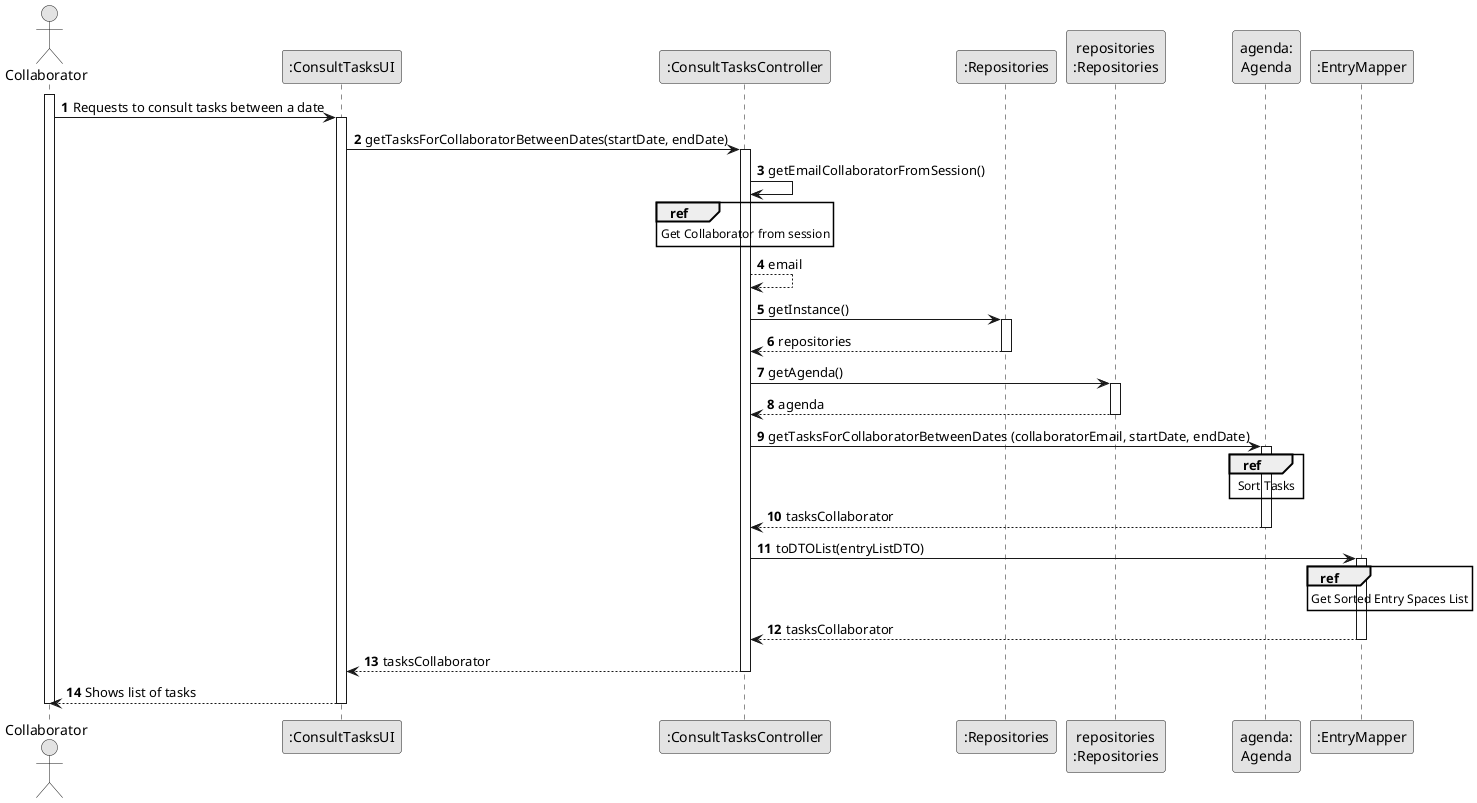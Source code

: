 @startuml
skinparam monochrome true
skinparam packageStyle rectangle
skinparam shadowing false

autonumber

'hide footbox
actor "Collaborator" as COLLABORATOR
participant ":ConsultTasksUI" as UI
participant ":ConsultTasksController" as CTRL
participant ":Repositories" as REP
participant "repositories\n:Repositories" as REPS
participant "agenda:\nAgenda" as AGENDA
participant ":EntryMapper" as entryMAPPER

activate COLLABORATOR

COLLABORATOR -> UI : Requests to consult tasks between a date
    activate UI


    UI -> CTRL : getTasksForCollaboratorBetweenDates(startDate, endDate)
        activate CTRL

            CTRL -> CTRL: getEmailCollaboratorFromSession()

            ref over CTRL
                Get Collaborator from session
            end ref

            CTRL --> CTRL: email



        CTRL -> REP : getInstance()
        activate REP

        REP --> CTRL: repositories
        deactivate REP

        CTRL -> REPS : getAgenda()
        activate REPS

        REPS --> CTRL: agenda
        deactivate REPS

        CTRL -> AGENDA : getTasksForCollaboratorBetweenDates (collaboratorEmail, startDate, endDate)
        activate AGENDA

            ref over AGENDA
                Sort Tasks
            end ref


            AGENDA --> CTRL : tasksCollaborator
            deactivate AGENDA

            CTRL -> entryMAPPER: toDTOList(entryListDTO)
            activate entryMAPPER

            ref over entryMAPPER
                Get Sorted Entry Spaces List
            end ref

            entryMAPPER --> CTRL : tasksCollaborator
            deactivate entryMAPPER

        CTRL --> UI : tasksCollaborator
        deactivate CTRL

    UI --> COLLABORATOR : Shows list of tasks
    deactivate UI


deactivate COLLABORATOR
@enduml